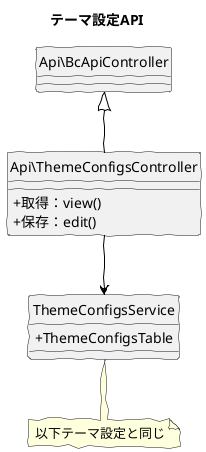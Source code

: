 @startuml
skinparam handwritten true
skinparam backgroundColor white
hide circle
skinparam classAttributeIconSize 0

title テーマ設定API


class Api\BcApiController {
}

class Api\ThemeConfigsController {
  + 取得：view()
  + 保存：edit()
}

class ThemeConfigsService {
  + ThemeConfigsTable
}

Api\ThemeConfigsController -up[#Black]-|> Api\BcApiController
Api\ThemeConfigsController -down[#Black]-> ThemeConfigsService

note "以下テーマ設定と同じ" as note
ThemeConfigsService .. note

@enduml
